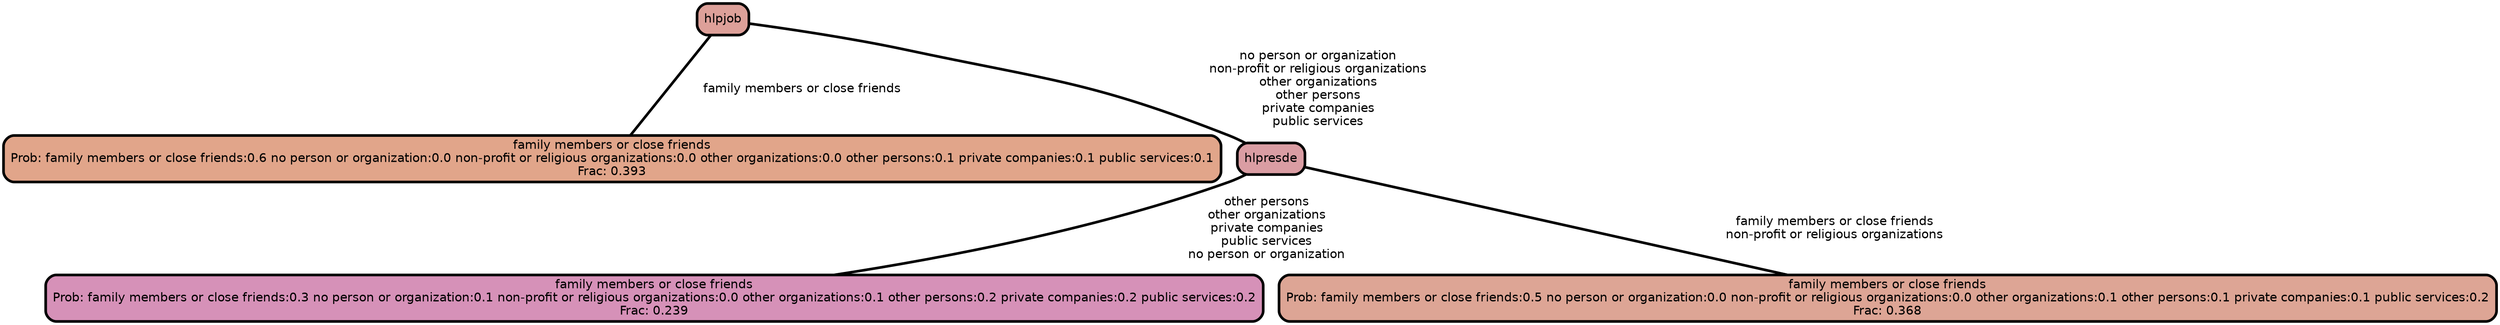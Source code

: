 graph Tree {
node [shape=box, style="filled, rounded",color="black",penwidth="3",fontcolor="black",                 fontname=helvetica] ;
graph [ranksep="0 equally", splines=straight,                 bgcolor=transparent, dpi=200] ;
edge [fontname=helvetica, color=black] ;
0 [label="family members or close friends
Prob: family members or close friends:0.6 no person or organization:0.0 non-profit or religious organizations:0.0 other organizations:0.0 other persons:0.1 private companies:0.1 public services:0.1
Frac: 0.393", fillcolor="#e1a58a"] ;
1 [label="hlpjob", fillcolor="#dda099"] ;
2 [label="family members or close friends
Prob: family members or close friends:0.3 no person or organization:0.1 non-profit or religious organizations:0.0 other organizations:0.1 other persons:0.2 private companies:0.2 public services:0.2
Frac: 0.239", fillcolor="#d691b8"] ;
3 [label="hlpresde", fillcolor="#da9da3"] ;
4 [label="family members or close friends
Prob: family members or close friends:0.5 no person or organization:0.0 non-profit or religious organizations:0.0 other organizations:0.1 other persons:0.1 private companies:0.1 public services:0.2
Frac: 0.368", fillcolor="#dda595"] ;
1 -- 0 [label=" family members or close friends",penwidth=3] ;
1 -- 3 [label=" no person or organization\n non-profit or religious organizations\n other organizations\n other persons\n private companies\n public services",penwidth=3] ;
3 -- 2 [label=" other persons\n other organizations\n private companies\n public services\n no person or organization",penwidth=3] ;
3 -- 4 [label=" family members or close friends\n non-profit or religious organizations",penwidth=3] ;
{rank = same;}}